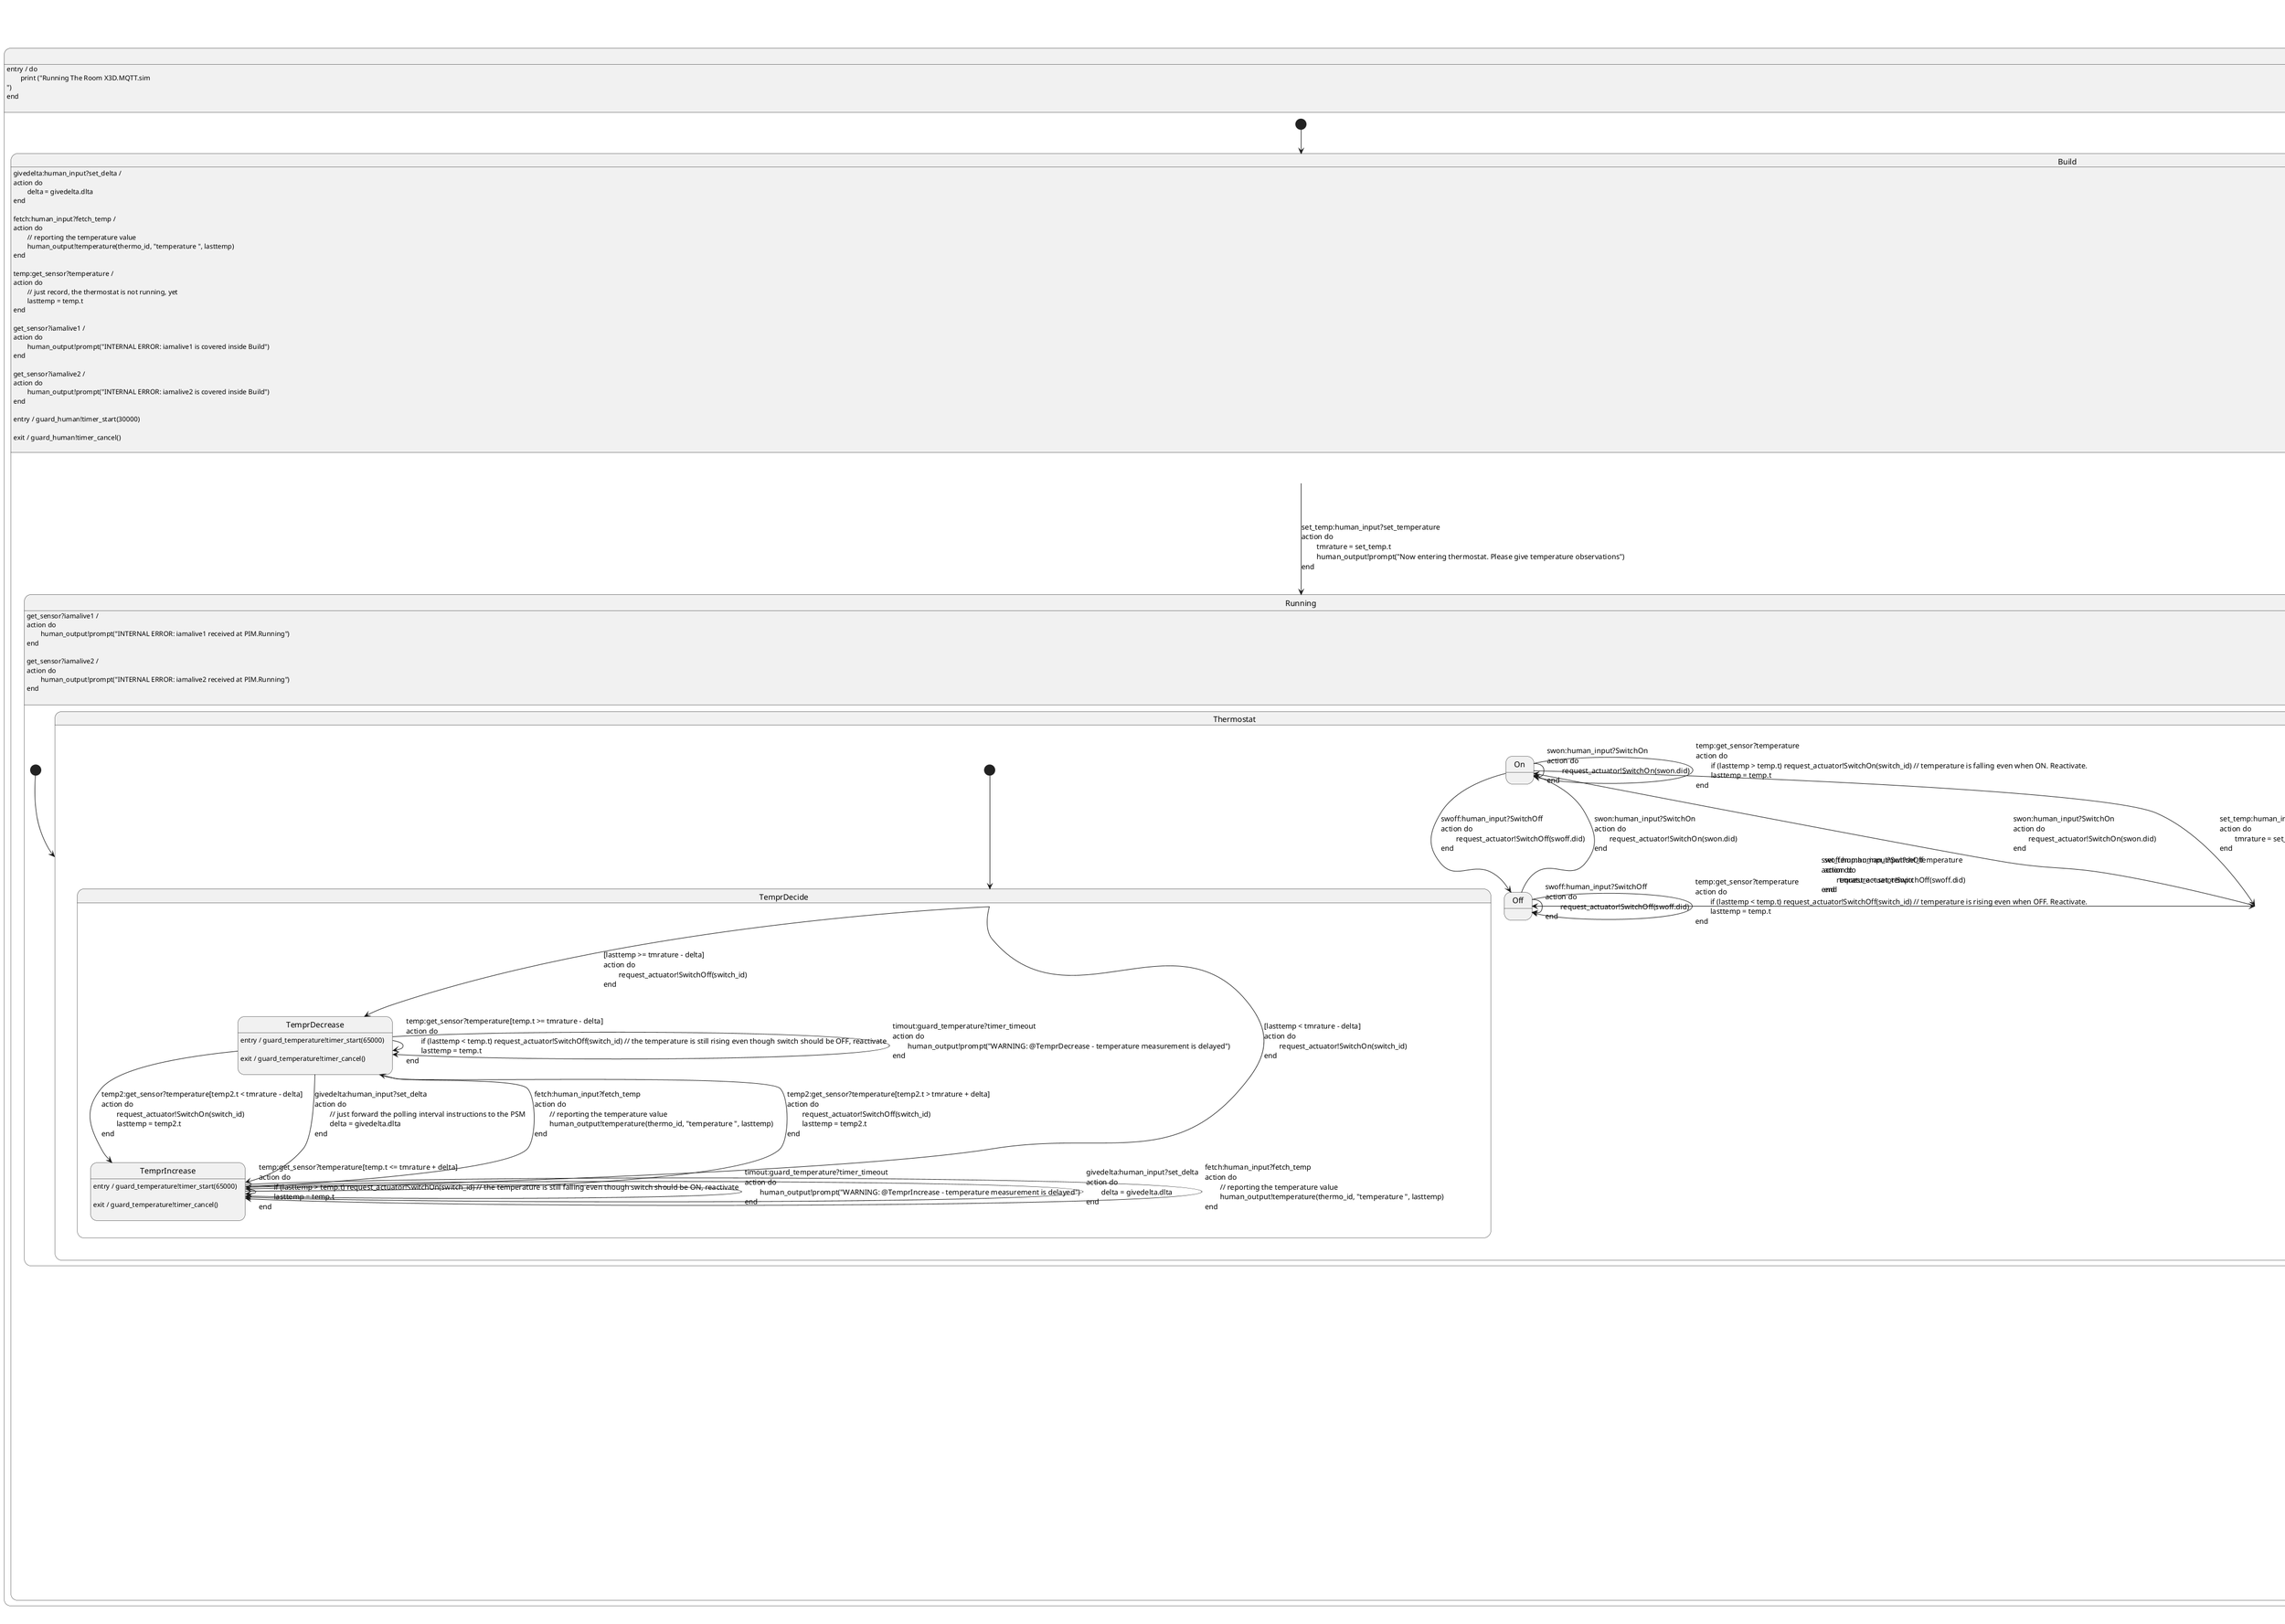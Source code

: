 @startuml
skinparam defaultTextAlignment left
caption Behavior of thing PIM
[*] --> PIM_behavior
state PIM_behavior{
state Build{
state Alive1_1{
	Alive1_1 : entry / do\n	request_sensor!iamalive1()\nend\n

Alive1_1 --> Alive2_1 : alv:get_sensor?iamalive1\naction do\n	request_sensor!iamalive2()\nend\n

Alive1_1 --> SetThermostat : alv:get_sensor?iamalive2\naction do\n	request_sensor!iamalive2()\nend\n
}
state Alive2_1{

Alive2_1 --> SetThermostat : alv:get_sensor?iamalive2
}
state SetThermostat{
	SetThermostat : entry / do\n	request_sensor!add_thermometer(thermo_id, "t") // We have only one thermometer in this system\n	request_actuator!add_device(switch_id)\nend\n

SetThermostat --> SetThermostat : human_input?SwitchOn\naction do\n	human_output!prompt("Please set temperature for Thermostat")\nend\n

SetThermostat --> SetThermostat : human_input?SwitchOff\naction do\n	human_output!prompt("Please set temperature for Thermostat")\nend\n
}
[*] --> Alive1_1

Build --> Running : set_temp:human_input?set_temperature\naction do\n	tmrature = set_temp.t\n	human_output!prompt("Now entering thermostat. Please give temperature observations")\nend\n

Build --> Build : tmout:guard_human?timer_timeout\naction do\n	human_output!prompt("Please continue doing the build of the temperature control")\nend\n
	Build : givedelta:human_input?set_delta / \naction do\n	delta = givedelta.dlta\nend\n
	Build : fetch:human_input?fetch_temp / \naction do\n	// reporting the temperature value\n	human_output!temperature(thermo_id, "temperature ", lasttemp)\nend\n
	Build : temp:get_sensor?temperature / \naction do\n	// just record, the thermostat is not running, yet \n	lasttemp = temp.t\nend\n
	Build : get_sensor?iamalive1 / \naction do\n	human_output!prompt("INTERNAL ERROR: iamalive1 is covered inside Build")\nend\n
	Build : get_sensor?iamalive2 / \naction do\n	human_output!prompt("INTERNAL ERROR: iamalive2 is covered inside Build")\nend\n
	Build : entry / guard_human!timer_start(30000)\n
	Build : exit / guard_human!timer_cancel()\n
}
state Running{
state Thermostat{
state TemprDecide{

TemprDecide --> TemprDecrease : [lasttemp >= tmrature - delta]\naction do\n	request_actuator!SwitchOff(switch_id)\nend\n

TemprDecide --> TemprIncrease : [lasttemp < tmrature - delta]\naction do\n	request_actuator!SwitchOn(switch_id)\nend\n
}
state TemprIncrease{
	TemprIncrease : entry / guard_temperature!timer_start(65000)\n
	TemprIncrease : exit / guard_temperature!timer_cancel()\n

TemprIncrease --> TemprIncrease : temp:get_sensor?temperature[temp.t <= tmrature + delta]\naction do\n	if (lasttemp > temp.t) request_actuator!SwitchOn(switch_id) // the temperature is still falling even though switch should be ON, reactivate\n	lasttemp = temp.t\nend\n

TemprIncrease --> TemprDecrease : temp2:get_sensor?temperature[temp2.t > tmrature + delta]\naction do\n	request_actuator!SwitchOff(switch_id)\n	lasttemp = temp2.t\nend\n

TemprIncrease --> TemprIncrease : timout:guard_temperature?timer_timeout\naction do\n	human_output!prompt("WARNING: @TemprIncrease - temperature measurement is delayed")\nend\n

TemprIncrease --> TemprIncrease : givedelta:human_input?set_delta\naction do\n	delta = givedelta.dlta\nend\n

TemprIncrease --> TemprIncrease : fetch:human_input?fetch_temp\naction do\n	// reporting the temperature value\n	human_output!temperature(thermo_id, "temperature ", lasttemp)\nend\n
}
state TemprDecrease{
	TemprDecrease : entry / guard_temperature!timer_start(65000)\n
	TemprDecrease : exit / guard_temperature!timer_cancel()\n

TemprDecrease --> TemprDecrease : temp:get_sensor?temperature[temp.t >= tmrature - delta]\naction do\n	if (lasttemp < temp.t) request_actuator!SwitchOff(switch_id) // the temperature is still rising even though switch should be OFF, reactivate\n	lasttemp = temp.t\nend\n

TemprDecrease --> TemprIncrease : temp2:get_sensor?temperature[temp2.t < tmrature - delta]\naction do\n	request_actuator!SwitchOn(switch_id)\n	lasttemp = temp2.t\nend\n

TemprDecrease --> TemprDecrease : timout:guard_temperature?timer_timeout\naction do\n	human_output!prompt("WARNING: @TemprDecrease - temperature measurement is delayed")\nend\n

TemprDecrease --> TemprIncrease : givedelta:human_input?set_delta\naction do\n	// just forward the polling interval instructions to the PSM\n	delta = givedelta.dlta\nend\n

TemprDecrease --> TemprIncrease : fetch:human_input?fetch_temp\naction do\n	// reporting the temperature value\n	human_output!temperature(thermo_id, "temperature ", lasttemp)\nend\n
}
[*] --> TemprDecide

Thermostat --> On : swon:human_input?SwitchOn\naction do\n	request_actuator!SwitchOn(swon.did)\nend\n

Thermostat --> Off : swoff:human_input?SwitchOff\naction do\n	request_actuator!SwitchOff(swoff.did)\nend\n

Thermostat --> Thermostat : set_temp:human_input?set_temperature\naction do\n	tmrature = set_temp.t\nend\n
}
state On{

On --> Off : swoff:human_input?SwitchOff\naction do\n	request_actuator!SwitchOff(swoff.did)\nend\n

On --> On : swon:human_input?SwitchOn\naction do\n	request_actuator!SwitchOn(swon.did)\nend\n

On --> Thermostat : set_temp:human_input?set_temperature\naction do\n	tmrature = set_temp.t\nend\n

On --> On : temp:get_sensor?temperature\naction do\n	if (lasttemp > temp.t) request_actuator!SwitchOn(switch_id) // temperature is falling even when ON. Reactivate.\n	lasttemp = temp.t\nend\n
}
state Off{

Off --> Off : swoff:human_input?SwitchOff\naction do\n	request_actuator!SwitchOff(swoff.did)\nend\n

Off --> On : swon:human_input?SwitchOn\naction do\n	request_actuator!SwitchOn(swon.did)\nend\n

Off --> Thermostat : set_temp:human_input?set_temperature\naction do\n	tmrature = set_temp.t\nend\n

Off --> Off : temp:get_sensor?temperature\naction do\n	if (lasttemp < temp.t) request_actuator!SwitchOff(switch_id) // temperature is rising even when OFF. Reactivate.\n	lasttemp = temp.t\nend\n
}
[*] --> Thermostat

Running --> Running : givedelta:human_input?set_delta\naction do\n	// just forward the polling interval instructions to the PSM\n	delta = givedelta.dlta\nend\n

Running --> Running : fetch:human_input?fetch_temp\naction do\n	// reporting the temperature value\n	human_output!temperature(thermo_id, "temperature ", lasttemp)\nend\n

Running --> Running : human_input?SwitchOn\naction do\n	human_output!prompt("INTERNAL ERROR: Impossible SwitchOn at PIM.Running")\nend\n

Running --> Running : human_input?SwitchOff\naction do\n	human_output!prompt("INTERNAL ERROR: Impossible SwitchOff at PIM.Running")\nend\n

Running --> Running : human_input?set_temperature\naction do\n	human_output!prompt("INTERNAL ERROR: Impossible set_temperature at PIM.Running")\nend\n

Running --> Running : temp:get_sensor?temperature\naction do\n	human_output!prompt("INTERNAL ERROR: temperature received at PIM.Running")\n	lasttemp = temp.t\nend\n
	Running : get_sensor?iamalive1 / \naction do\n	human_output!prompt("INTERNAL ERROR: iamalive1 received at PIM.Running")\nend\n
	Running : get_sensor?iamalive2 / \naction do\n	human_output!prompt("INTERNAL ERROR: iamalive2 received at PIM.Running")\nend\n
}
[*] --> Build
	PIM_behavior : entry / do\n	print ("Running The Room X3D.MQTT.sim\n")\nend\n
}
@enduml
